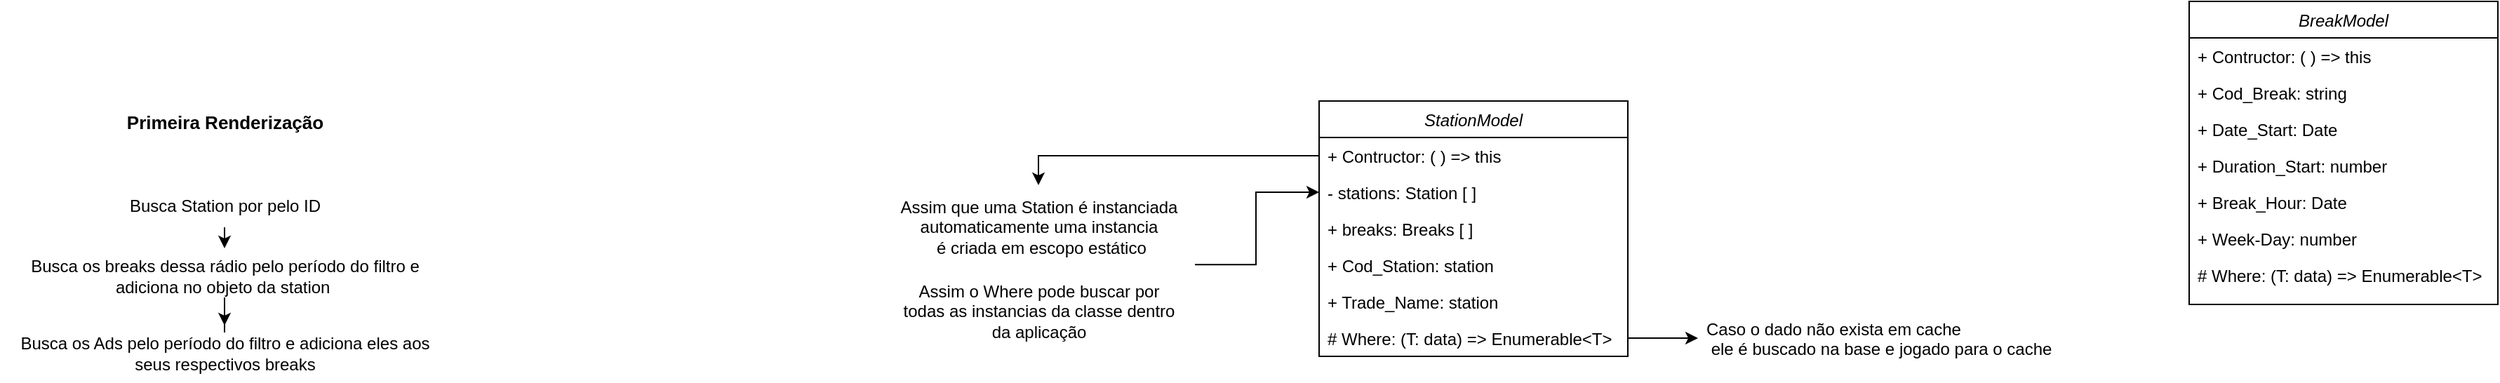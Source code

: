 <mxfile version="22.1.11" type="github">
  <diagram id="C5RBs43oDa-KdzZeNtuy" name="Page-1">
    <mxGraphModel dx="2972" dy="702" grid="1" gridSize="10" guides="1" tooltips="1" connect="1" arrows="1" fold="1" page="1" pageScale="1" pageWidth="827" pageHeight="1169" math="0" shadow="0">
      <root>
        <mxCell id="WIyWlLk6GJQsqaUBKTNV-0" />
        <mxCell id="WIyWlLk6GJQsqaUBKTNV-1" parent="WIyWlLk6GJQsqaUBKTNV-0" />
        <mxCell id="zkfFHV4jXpPFQw0GAbJ--0" value="StationModel" style="swimlane;fontStyle=2;align=center;verticalAlign=top;childLayout=stackLayout;horizontal=1;startSize=26;horizontalStack=0;resizeParent=1;resizeLast=0;collapsible=1;marginBottom=0;rounded=0;shadow=0;strokeWidth=1;labelBackgroundColor=none;" parent="WIyWlLk6GJQsqaUBKTNV-1" vertex="1">
          <mxGeometry x="110" y="110" width="220" height="182" as="geometry">
            <mxRectangle x="230" y="140" width="160" height="26" as="alternateBounds" />
          </mxGeometry>
        </mxCell>
        <mxCell id="fMweDs3t_jhGKL-LH0K3-19" value="+ Contructor: ( ) =&gt; this" style="text;align=left;verticalAlign=top;spacingLeft=4;spacingRight=4;overflow=hidden;rotatable=0;points=[[0,0.5],[1,0.5]];portConstraint=eastwest;labelBackgroundColor=none;" parent="zkfFHV4jXpPFQw0GAbJ--0" vertex="1">
          <mxGeometry y="26" width="220" height="26" as="geometry" />
        </mxCell>
        <mxCell id="zkfFHV4jXpPFQw0GAbJ--5" value="- stations: Station [ ]" style="text;align=left;verticalAlign=top;spacingLeft=4;spacingRight=4;overflow=hidden;rotatable=0;points=[[0,0.5],[1,0.5]];portConstraint=eastwest;labelBackgroundColor=none;" parent="zkfFHV4jXpPFQw0GAbJ--0" vertex="1">
          <mxGeometry y="52" width="220" height="26" as="geometry" />
        </mxCell>
        <mxCell id="fMweDs3t_jhGKL-LH0K3-15" value="+ breaks: Breaks [ ]" style="text;align=left;verticalAlign=top;spacingLeft=4;spacingRight=4;overflow=hidden;rotatable=0;points=[[0,0.5],[1,0.5]];portConstraint=eastwest;labelBackgroundColor=none;" parent="zkfFHV4jXpPFQw0GAbJ--0" vertex="1">
          <mxGeometry y="78" width="220" height="26" as="geometry" />
        </mxCell>
        <mxCell id="fMweDs3t_jhGKL-LH0K3-24" value="+ Cod_Station: station" style="text;align=left;verticalAlign=top;spacingLeft=4;spacingRight=4;overflow=hidden;rotatable=0;points=[[0,0.5],[1,0.5]];portConstraint=eastwest;labelBackgroundColor=none;" parent="zkfFHV4jXpPFQw0GAbJ--0" vertex="1">
          <mxGeometry y="104" width="220" height="26" as="geometry" />
        </mxCell>
        <mxCell id="fMweDs3t_jhGKL-LH0K3-25" value="+ Trade_Name: station" style="text;align=left;verticalAlign=top;spacingLeft=4;spacingRight=4;overflow=hidden;rotatable=0;points=[[0,0.5],[1,0.5]];portConstraint=eastwest;labelBackgroundColor=none;" parent="zkfFHV4jXpPFQw0GAbJ--0" vertex="1">
          <mxGeometry y="130" width="220" height="26" as="geometry" />
        </mxCell>
        <mxCell id="fMweDs3t_jhGKL-LH0K3-4" value="# Where: (T: data) =&gt; Enumerable&lt;T&gt;" style="text;align=left;verticalAlign=top;spacingLeft=4;spacingRight=4;overflow=hidden;rotatable=0;points=[[0,0.5],[1,0.5]];portConstraint=eastwest;labelBackgroundColor=none;" parent="zkfFHV4jXpPFQw0GAbJ--0" vertex="1">
          <mxGeometry y="156" width="220" height="26" as="geometry" />
        </mxCell>
        <mxCell id="fMweDs3t_jhGKL-LH0K3-22" style="edgeStyle=orthogonalEdgeStyle;rounded=0;orthogonalLoop=1;jettySize=auto;html=1;entryX=0;entryY=0.5;entryDx=0;entryDy=0;exitX=1.007;exitY=0.944;exitDx=0;exitDy=0;exitPerimeter=0;" parent="WIyWlLk6GJQsqaUBKTNV-1" source="fMweDs3t_jhGKL-LH0K3-21" target="zkfFHV4jXpPFQw0GAbJ--5" edge="1">
          <mxGeometry relative="1" as="geometry" />
        </mxCell>
        <mxCell id="fMweDs3t_jhGKL-LH0K3-21" value="Assim que uma Station é instanciada&lt;br&gt;automaticamente uma&amp;nbsp;instancia&lt;br&gt;&amp;nbsp;é criada em escopo estático" style="text;html=1;align=center;verticalAlign=middle;resizable=0;points=[];autosize=1;strokeColor=none;fillColor=none;" parent="WIyWlLk6GJQsqaUBKTNV-1" vertex="1">
          <mxGeometry x="-200" y="170" width="220" height="60" as="geometry" />
        </mxCell>
        <mxCell id="fMweDs3t_jhGKL-LH0K3-20" style="edgeStyle=orthogonalEdgeStyle;rounded=0;orthogonalLoop=1;jettySize=auto;html=1;" parent="WIyWlLk6GJQsqaUBKTNV-1" source="fMweDs3t_jhGKL-LH0K3-19" target="fMweDs3t_jhGKL-LH0K3-21" edge="1">
          <mxGeometry relative="1" as="geometry">
            <mxPoint x="-40" y="170" as="targetPoint" />
          </mxGeometry>
        </mxCell>
        <mxCell id="fMweDs3t_jhGKL-LH0K3-23" value="Assim o Where pode buscar por&lt;br&gt;todas as instancias da classe dentro&lt;br&gt;da aplicação" style="text;html=1;align=center;verticalAlign=middle;resizable=0;points=[];autosize=1;strokeColor=none;fillColor=none;" parent="WIyWlLk6GJQsqaUBKTNV-1" vertex="1">
          <mxGeometry x="-200" y="230" width="220" height="60" as="geometry" />
        </mxCell>
        <mxCell id="YzpSQ4dwVgvBKcLnN7GU-0" value="Primeira Renderização" style="text;html=1;align=center;verticalAlign=middle;resizable=0;points=[];autosize=1;strokeColor=none;fillColor=none;fontSize=13;fontStyle=1" vertex="1" parent="WIyWlLk6GJQsqaUBKTNV-1">
          <mxGeometry x="-750" y="110" width="160" height="30" as="geometry" />
        </mxCell>
        <mxCell id="YzpSQ4dwVgvBKcLnN7GU-20" style="edgeStyle=none;rounded=0;orthogonalLoop=1;jettySize=auto;html=1;" edge="1" parent="WIyWlLk6GJQsqaUBKTNV-1" source="YzpSQ4dwVgvBKcLnN7GU-9" target="YzpSQ4dwVgvBKcLnN7GU-16">
          <mxGeometry relative="1" as="geometry" />
        </mxCell>
        <mxCell id="YzpSQ4dwVgvBKcLnN7GU-9" value="Busca Station por pelo ID" style="text;html=1;align=center;verticalAlign=middle;resizable=0;points=[];autosize=1;strokeColor=none;fillColor=none;fontSize=12;fontStyle=0" vertex="1" parent="WIyWlLk6GJQsqaUBKTNV-1">
          <mxGeometry x="-750" y="170" width="160" height="30" as="geometry" />
        </mxCell>
        <mxCell id="YzpSQ4dwVgvBKcLnN7GU-18" value="" style="edgeStyle=orthogonalEdgeStyle;rounded=0;orthogonalLoop=1;jettySize=auto;html=1;" edge="1" parent="WIyWlLk6GJQsqaUBKTNV-1" source="YzpSQ4dwVgvBKcLnN7GU-16" target="YzpSQ4dwVgvBKcLnN7GU-17">
          <mxGeometry relative="1" as="geometry" />
        </mxCell>
        <mxCell id="YzpSQ4dwVgvBKcLnN7GU-16" value="Busca os breaks dessa rádio pelo período do filtro e&lt;br&gt;adiciona no objeto da station&amp;nbsp;" style="text;html=1;align=center;verticalAlign=middle;resizable=0;points=[];autosize=1;strokeColor=none;fillColor=none;fontSize=12;fontStyle=0" vertex="1" parent="WIyWlLk6GJQsqaUBKTNV-1">
          <mxGeometry x="-820" y="215" width="300" height="40" as="geometry" />
        </mxCell>
        <mxCell id="YzpSQ4dwVgvBKcLnN7GU-17" value="Busca os Ads pelo período do filtro e adiciona eles aos&lt;br&gt;seus respectivos breaks" style="text;html=1;align=center;verticalAlign=middle;resizable=0;points=[];autosize=1;strokeColor=none;fillColor=none;fontSize=12;fontStyle=0" vertex="1" parent="WIyWlLk6GJQsqaUBKTNV-1">
          <mxGeometry x="-830" y="270" width="320" height="40" as="geometry" />
        </mxCell>
        <mxCell id="YzpSQ4dwVgvBKcLnN7GU-22" value="Caso o dado não exista em cache&#xa; ele é buscado na base e jogado para o cache" style="text;align=left;verticalAlign=top;spacingLeft=4;spacingRight=4;overflow=hidden;rotatable=0;points=[[0,0.5],[1,0.5]];portConstraint=eastwest;labelBackgroundColor=none;" vertex="1" parent="WIyWlLk6GJQsqaUBKTNV-1">
          <mxGeometry x="380" y="259" width="260" height="40" as="geometry" />
        </mxCell>
        <mxCell id="YzpSQ4dwVgvBKcLnN7GU-23" style="edgeStyle=none;rounded=0;orthogonalLoop=1;jettySize=auto;html=1;" edge="1" parent="WIyWlLk6GJQsqaUBKTNV-1" source="fMweDs3t_jhGKL-LH0K3-4" target="YzpSQ4dwVgvBKcLnN7GU-22">
          <mxGeometry relative="1" as="geometry" />
        </mxCell>
        <mxCell id="YzpSQ4dwVgvBKcLnN7GU-24" value="BreakModel" style="swimlane;fontStyle=2;align=center;verticalAlign=top;childLayout=stackLayout;horizontal=1;startSize=26;horizontalStack=0;resizeParent=1;resizeLast=0;collapsible=1;marginBottom=0;rounded=0;shadow=0;strokeWidth=1;labelBackgroundColor=none;" vertex="1" parent="WIyWlLk6GJQsqaUBKTNV-1">
          <mxGeometry x="730" y="39" width="220" height="216" as="geometry">
            <mxRectangle x="230" y="140" width="160" height="26" as="alternateBounds" />
          </mxGeometry>
        </mxCell>
        <mxCell id="YzpSQ4dwVgvBKcLnN7GU-25" value="+ Contructor: ( ) =&gt; this" style="text;align=left;verticalAlign=top;spacingLeft=4;spacingRight=4;overflow=hidden;rotatable=0;points=[[0,0.5],[1,0.5]];portConstraint=eastwest;labelBackgroundColor=none;" vertex="1" parent="YzpSQ4dwVgvBKcLnN7GU-24">
          <mxGeometry y="26" width="220" height="26" as="geometry" />
        </mxCell>
        <mxCell id="YzpSQ4dwVgvBKcLnN7GU-31" value="+ Cod_Break: string" style="text;align=left;verticalAlign=top;spacingLeft=4;spacingRight=4;overflow=hidden;rotatable=0;points=[[0,0.5],[1,0.5]];portConstraint=eastwest;labelBackgroundColor=none;" vertex="1" parent="YzpSQ4dwVgvBKcLnN7GU-24">
          <mxGeometry y="52" width="220" height="26" as="geometry" />
        </mxCell>
        <mxCell id="YzpSQ4dwVgvBKcLnN7GU-32" value="+ Date_Start: Date" style="text;align=left;verticalAlign=top;spacingLeft=4;spacingRight=4;overflow=hidden;rotatable=0;points=[[0,0.5],[1,0.5]];portConstraint=eastwest;labelBackgroundColor=none;" vertex="1" parent="YzpSQ4dwVgvBKcLnN7GU-24">
          <mxGeometry y="78" width="220" height="26" as="geometry" />
        </mxCell>
        <mxCell id="YzpSQ4dwVgvBKcLnN7GU-33" value="+ Duration_Start: number" style="text;align=left;verticalAlign=top;spacingLeft=4;spacingRight=4;overflow=hidden;rotatable=0;points=[[0,0.5],[1,0.5]];portConstraint=eastwest;labelBackgroundColor=none;" vertex="1" parent="YzpSQ4dwVgvBKcLnN7GU-24">
          <mxGeometry y="104" width="220" height="26" as="geometry" />
        </mxCell>
        <mxCell id="YzpSQ4dwVgvBKcLnN7GU-35" value="+ Break_Hour: Date" style="text;align=left;verticalAlign=top;spacingLeft=4;spacingRight=4;overflow=hidden;rotatable=0;points=[[0,0.5],[1,0.5]];portConstraint=eastwest;labelBackgroundColor=none;" vertex="1" parent="YzpSQ4dwVgvBKcLnN7GU-24">
          <mxGeometry y="130" width="220" height="26" as="geometry" />
        </mxCell>
        <mxCell id="YzpSQ4dwVgvBKcLnN7GU-34" value="+ Week-Day: number" style="text;align=left;verticalAlign=top;spacingLeft=4;spacingRight=4;overflow=hidden;rotatable=0;points=[[0,0.5],[1,0.5]];portConstraint=eastwest;labelBackgroundColor=none;" vertex="1" parent="YzpSQ4dwVgvBKcLnN7GU-24">
          <mxGeometry y="156" width="220" height="26" as="geometry" />
        </mxCell>
        <mxCell id="YzpSQ4dwVgvBKcLnN7GU-30" value="# Where: (T: data) =&gt; Enumerable&lt;T&gt;" style="text;align=left;verticalAlign=top;spacingLeft=4;spacingRight=4;overflow=hidden;rotatable=0;points=[[0,0.5],[1,0.5]];portConstraint=eastwest;labelBackgroundColor=none;" vertex="1" parent="YzpSQ4dwVgvBKcLnN7GU-24">
          <mxGeometry y="182" width="220" height="34" as="geometry" />
        </mxCell>
      </root>
    </mxGraphModel>
  </diagram>
</mxfile>
